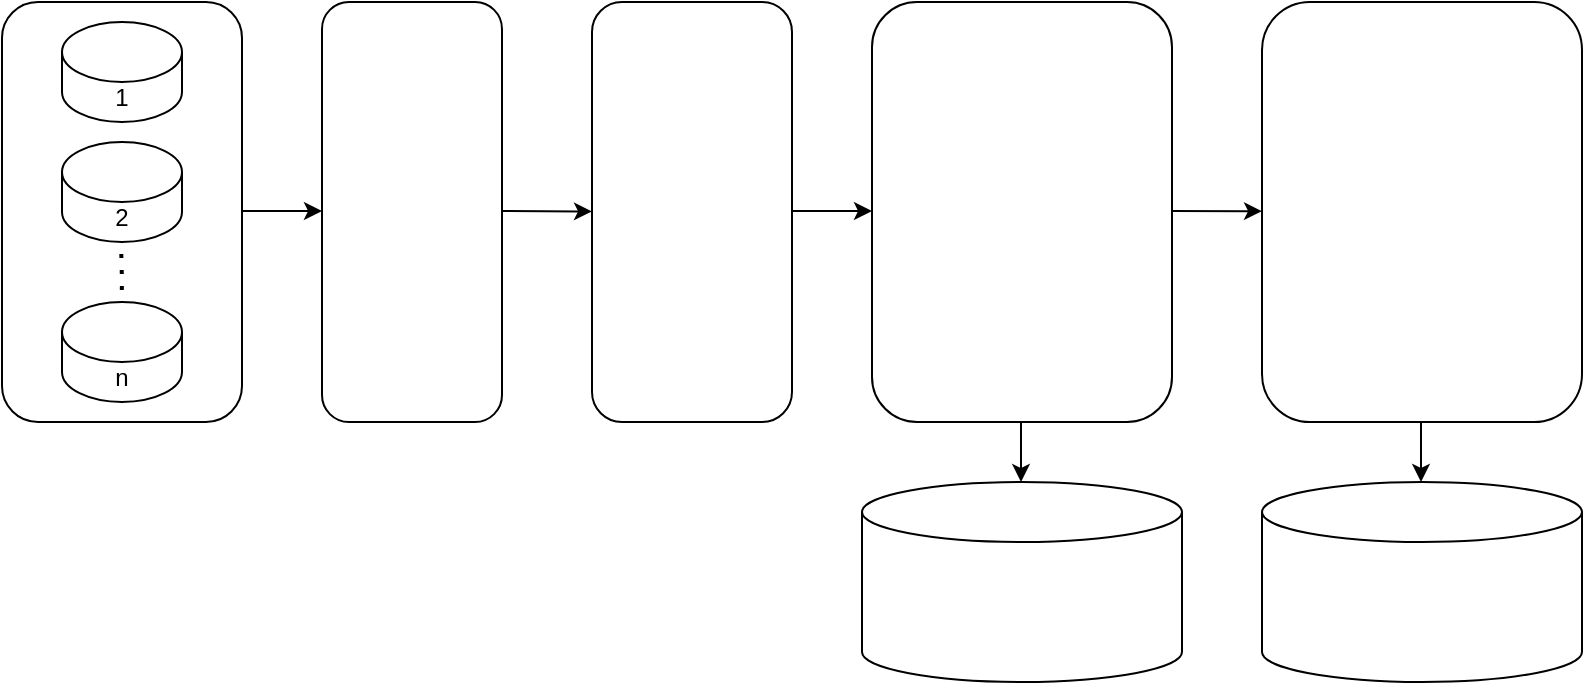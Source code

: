<mxfile version="24.8.0">
  <diagram name="Page-1" id="dII-GsZN4UyNTXwKCkAz">
    <mxGraphModel dx="1050" dy="522" grid="1" gridSize="10" guides="1" tooltips="1" connect="1" arrows="1" fold="1" page="1" pageScale="1" pageWidth="850" pageHeight="1100" math="0" shadow="0">
      <root>
        <mxCell id="0" />
        <mxCell id="1" parent="0" />
        <mxCell id="wHakukRragAsUwI3LYUK-2" value="" style="rounded=1;whiteSpace=wrap;html=1;" vertex="1" parent="1">
          <mxGeometry x="30" y="120" width="120" height="210" as="geometry" />
        </mxCell>
        <mxCell id="wHakukRragAsUwI3LYUK-7" value="" style="endArrow=none;dashed=1;html=1;dashPattern=1 3;strokeWidth=2;rounded=0;" edge="1" parent="1">
          <mxGeometry width="50" height="50" relative="1" as="geometry">
            <mxPoint x="89.5" y="280" as="sourcePoint" />
            <mxPoint x="89.5" y="240" as="targetPoint" />
            <Array as="points">
              <mxPoint x="90" y="260" />
            </Array>
          </mxGeometry>
        </mxCell>
        <mxCell id="wHakukRragAsUwI3LYUK-8" value="" style="rounded=1;whiteSpace=wrap;html=1;" vertex="1" parent="1">
          <mxGeometry x="190" y="120" width="90" height="210" as="geometry" />
        </mxCell>
        <mxCell id="wHakukRragAsUwI3LYUK-9" value="" style="rounded=1;whiteSpace=wrap;html=1;" vertex="1" parent="1">
          <mxGeometry x="660" y="120" width="160" height="210" as="geometry" />
        </mxCell>
        <mxCell id="wHakukRragAsUwI3LYUK-10" value="" style="rounded=1;whiteSpace=wrap;html=1;" vertex="1" parent="1">
          <mxGeometry x="465" y="120" width="150" height="210" as="geometry" />
        </mxCell>
        <mxCell id="wHakukRragAsUwI3LYUK-11" value="" style="rounded=1;whiteSpace=wrap;html=1;" vertex="1" parent="1">
          <mxGeometry x="325" y="120" width="100" height="210" as="geometry" />
        </mxCell>
        <mxCell id="wHakukRragAsUwI3LYUK-12" value="1" style="shape=cylinder3;whiteSpace=wrap;html=1;boundedLbl=1;backgroundOutline=1;size=15;" vertex="1" parent="1">
          <mxGeometry x="60" y="130" width="60" height="50" as="geometry" />
        </mxCell>
        <mxCell id="wHakukRragAsUwI3LYUK-13" value="2" style="shape=cylinder3;whiteSpace=wrap;html=1;boundedLbl=1;backgroundOutline=1;size=15;" vertex="1" parent="1">
          <mxGeometry x="60" y="190" width="60" height="50" as="geometry" />
        </mxCell>
        <mxCell id="wHakukRragAsUwI3LYUK-14" value="n" style="shape=cylinder3;whiteSpace=wrap;html=1;boundedLbl=1;backgroundOutline=1;size=15;" vertex="1" parent="1">
          <mxGeometry x="60" y="270" width="60" height="50" as="geometry" />
        </mxCell>
        <mxCell id="wHakukRragAsUwI3LYUK-16" value="" style="shape=cylinder3;whiteSpace=wrap;html=1;boundedLbl=1;backgroundOutline=1;size=15;" vertex="1" parent="1">
          <mxGeometry x="460" y="360" width="160" height="100" as="geometry" />
        </mxCell>
        <mxCell id="wHakukRragAsUwI3LYUK-17" value="" style="shape=cylinder3;whiteSpace=wrap;html=1;boundedLbl=1;backgroundOutline=1;size=15;" vertex="1" parent="1">
          <mxGeometry x="660" y="360" width="160" height="100" as="geometry" />
        </mxCell>
        <mxCell id="wHakukRragAsUwI3LYUK-19" value="" style="endArrow=classic;html=1;rounded=0;" edge="1" parent="1">
          <mxGeometry width="50" height="50" relative="1" as="geometry">
            <mxPoint x="150" y="224.5" as="sourcePoint" />
            <mxPoint x="190" y="224.5" as="targetPoint" />
          </mxGeometry>
        </mxCell>
        <mxCell id="wHakukRragAsUwI3LYUK-20" value="" style="endArrow=classic;html=1;rounded=0;" edge="1" parent="1">
          <mxGeometry width="50" height="50" relative="1" as="geometry">
            <mxPoint x="425" y="224.5" as="sourcePoint" />
            <mxPoint x="465" y="224.5" as="targetPoint" />
          </mxGeometry>
        </mxCell>
        <mxCell id="wHakukRragAsUwI3LYUK-21" value="" style="endArrow=classic;html=1;rounded=0;" edge="1" parent="1" target="wHakukRragAsUwI3LYUK-11">
          <mxGeometry width="50" height="50" relative="1" as="geometry">
            <mxPoint x="280" y="224.5" as="sourcePoint" />
            <mxPoint x="320" y="224.5" as="targetPoint" />
          </mxGeometry>
        </mxCell>
        <mxCell id="wHakukRragAsUwI3LYUK-22" value="" style="endArrow=classic;html=1;rounded=0;entryX=0;entryY=0.498;entryDx=0;entryDy=0;entryPerimeter=0;" edge="1" parent="1" target="wHakukRragAsUwI3LYUK-9">
          <mxGeometry width="50" height="50" relative="1" as="geometry">
            <mxPoint x="615" y="224.5" as="sourcePoint" />
            <mxPoint x="655" y="224.5" as="targetPoint" />
            <Array as="points">
              <mxPoint x="615" y="225" />
            </Array>
          </mxGeometry>
        </mxCell>
        <mxCell id="wHakukRragAsUwI3LYUK-24" value="" style="endArrow=classic;html=1;rounded=0;" edge="1" parent="1">
          <mxGeometry width="50" height="50" relative="1" as="geometry">
            <mxPoint x="539.5" y="330" as="sourcePoint" />
            <mxPoint x="539.5" y="360" as="targetPoint" />
          </mxGeometry>
        </mxCell>
        <mxCell id="wHakukRragAsUwI3LYUK-28" value="" style="endArrow=classic;html=1;rounded=0;" edge="1" parent="1">
          <mxGeometry width="50" height="50" relative="1" as="geometry">
            <mxPoint x="739.5" y="330" as="sourcePoint" />
            <mxPoint x="739.5" y="360" as="targetPoint" />
          </mxGeometry>
        </mxCell>
      </root>
    </mxGraphModel>
  </diagram>
</mxfile>
